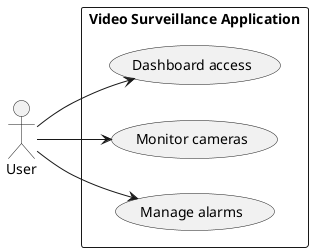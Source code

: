 @startuml
left to right direction
actor "User" as fc
rectangle "Video Surveillance Application" {
  usecase "Dashboard access" as UC1
  usecase "Monitor cameras" as UC2
  usecase "Manage alarms" as UC3
}
fc --> UC1
fc --> UC2
fc --> UC3
@enduml
